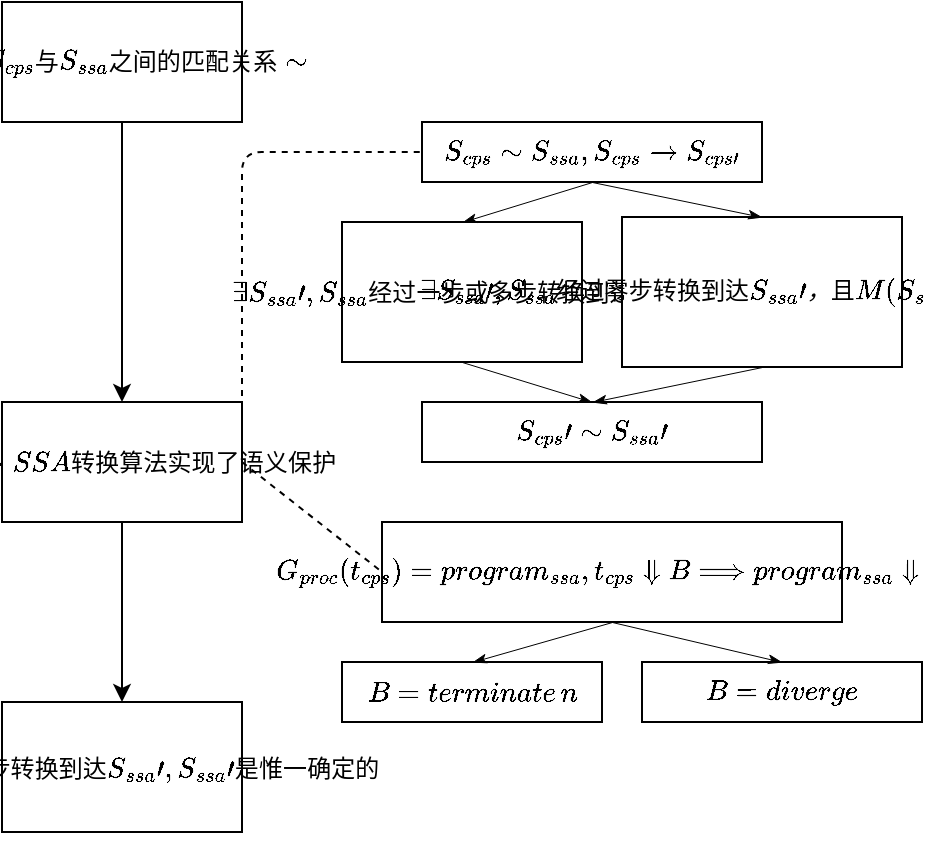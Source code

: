 <mxfile version="15.0.4" type="github">
  <diagram id="YxnLWLMO6ozUfLsjNVaU" name="Page-1">
    <mxGraphModel dx="782" dy="380" grid="1" gridSize="10" guides="1" tooltips="1" connect="1" arrows="1" fold="1" page="1" pageScale="1" pageWidth="827" pageHeight="1169" math="1" shadow="0">
      <root>
        <mxCell id="0" />
        <mxCell id="1" parent="0" />
        <mxCell id="k2wzW1dM9v49gatQuPnG-9" value="" style="edgeStyle=orthogonalEdgeStyle;rounded=0;orthogonalLoop=1;jettySize=auto;html=1;" parent="1" source="k2wzW1dM9v49gatQuPnG-1" target="k2wzW1dM9v49gatQuPnG-8" edge="1">
          <mxGeometry relative="1" as="geometry" />
        </mxCell>
        <mxCell id="k2wzW1dM9v49gatQuPnG-1" value="$$定义&lt;br&gt;S_{cps}与S_{ssa}&lt;br&gt;\\ 之间的匹配关系\sim$$" style="rounded=0;whiteSpace=wrap;html=1;" parent="1" vertex="1">
          <mxGeometry x="150" y="220" width="120" height="60" as="geometry" />
        </mxCell>
        <mxCell id="k2wzW1dM9v49gatQuPnG-23" value="" style="edgeStyle=orthogonalEdgeStyle;rounded=0;orthogonalLoop=1;jettySize=auto;html=1;" parent="1" source="k2wzW1dM9v49gatQuPnG-8" target="k2wzW1dM9v49gatQuPnG-22" edge="1">
          <mxGeometry relative="1" as="geometry" />
        </mxCell>
        <mxCell id="k2wzW1dM9v49gatQuPnG-8" value="$$CPS\rightarrow SSA转换\\ 算法实现了语义保护$$" style="whiteSpace=wrap;html=1;rounded=0;" parent="1" vertex="1">
          <mxGeometry x="150" y="420" width="120" height="60" as="geometry" />
        </mxCell>
        <mxCell id="k2wzW1dM9v49gatQuPnG-10" value="" style="endArrow=none;dashed=1;html=1;exitX=1;exitY=0.25;exitDx=0;exitDy=0;entryX=0;entryY=0.5;entryDx=0;entryDy=0;" parent="1" source="k2wzW1dM9v49gatQuPnG-8" target="k2wzW1dM9v49gatQuPnG-11" edge="1">
          <mxGeometry width="50" height="50" relative="1" as="geometry">
            <mxPoint x="280.0" y="190" as="sourcePoint" />
            <mxPoint x="300" y="280" as="targetPoint" />
            <Array as="points">
              <mxPoint x="270" y="295" />
            </Array>
          </mxGeometry>
        </mxCell>
        <mxCell id="k2wzW1dM9v49gatQuPnG-11" value="$$S_{cps}\sim S_{ssa},S_{cps}\rightarrow S_{cps\prime}&lt;br&gt;$$" style="rounded=0;whiteSpace=wrap;html=1;" parent="1" vertex="1">
          <mxGeometry x="360" y="280" width="170" height="30" as="geometry" />
        </mxCell>
        <mxCell id="k2wzW1dM9v49gatQuPnG-13" value="$$\exists&amp;nbsp;S_{ssa}\prime&lt;br&gt;,&amp;nbsp;S_{ssa} \\ 经过一步或多步转换\\ 到达 S_{ssa}\prime&lt;br&gt;$$" style="rounded=0;whiteSpace=wrap;html=1;" parent="1" vertex="1">
          <mxGeometry x="320" y="330" width="120" height="70" as="geometry" />
        </mxCell>
        <mxCell id="k2wzW1dM9v49gatQuPnG-14" value="$$\exists&amp;nbsp;S_{ssa}\prime&lt;br&gt;,&amp;nbsp;S_{ssa}经过\\零步转换到达 S_{ssa}\prime&lt;br&gt;，且\\ M(S_{ssa\prime})&amp;lt; M(S_{ssa})&lt;br&gt;$$" style="rounded=0;whiteSpace=wrap;html=1;" parent="1" vertex="1">
          <mxGeometry x="460" y="327.5" width="140" height="75" as="geometry" />
        </mxCell>
        <mxCell id="k2wzW1dM9v49gatQuPnG-16" value="$$S_{cps}\prime\sim S_{ssa}\prime&lt;br&gt;$$" style="rounded=0;whiteSpace=wrap;html=1;" parent="1" vertex="1">
          <mxGeometry x="360" y="420" width="170" height="30" as="geometry" />
        </mxCell>
        <mxCell id="k2wzW1dM9v49gatQuPnG-17" value="" style="endArrow=none;dashed=1;html=1;exitX=1;exitY=0.5;exitDx=0;exitDy=0;entryX=0;entryY=0.5;entryDx=0;entryDy=0;" parent="1" source="k2wzW1dM9v49gatQuPnG-8" target="k2wzW1dM9v49gatQuPnG-18" edge="1">
          <mxGeometry width="50" height="50" relative="1" as="geometry">
            <mxPoint x="390" y="350" as="sourcePoint" />
            <mxPoint x="310" y="500" as="targetPoint" />
          </mxGeometry>
        </mxCell>
        <mxCell id="k2wzW1dM9v49gatQuPnG-18" value="$$G_{proc}(t_{cps})=program_{ssa},\\ t_{cps}&lt;br&gt;\Downarrow B\Longrightarrow program_{ssa}\Downarrow B&lt;br&gt;$$" style="rounded=0;whiteSpace=wrap;html=1;" parent="1" vertex="1">
          <mxGeometry x="340" y="480" width="230" height="50" as="geometry" />
        </mxCell>
        <mxCell id="k2wzW1dM9v49gatQuPnG-19" value="$$B=terminate\, n$$" style="rounded=0;whiteSpace=wrap;html=1;" parent="1" vertex="1">
          <mxGeometry x="320" y="550" width="130" height="30" as="geometry" />
        </mxCell>
        <mxCell id="k2wzW1dM9v49gatQuPnG-20" value="$$B=diverge$$" style="rounded=0;whiteSpace=wrap;html=1;" parent="1" vertex="1">
          <mxGeometry x="470" y="550" width="140" height="30" as="geometry" />
        </mxCell>
        <mxCell id="k2wzW1dM9v49gatQuPnG-21" style="edgeStyle=orthogonalEdgeStyle;rounded=0;orthogonalLoop=1;jettySize=auto;html=1;exitX=0.5;exitY=1;exitDx=0;exitDy=0;" parent="1" source="k2wzW1dM9v49gatQuPnG-16" target="k2wzW1dM9v49gatQuPnG-16" edge="1">
          <mxGeometry relative="1" as="geometry" />
        </mxCell>
        <mxCell id="k2wzW1dM9v49gatQuPnG-22" value="$$S_{ssa}经过一步转换\\ 到达S_{ssa}\prime,\\ S_{ssa}\prime是惟一确定的&lt;br&gt;$$" style="whiteSpace=wrap;html=1;rounded=0;" parent="1" vertex="1">
          <mxGeometry x="150" y="570" width="120" height="65" as="geometry" />
        </mxCell>
        <mxCell id="k2wzW1dM9v49gatQuPnG-31" value="" style="endArrow=classicThin;html=1;strokeWidth=0.5;exitX=0.5;exitY=1;exitDx=0;exitDy=0;entryX=0.5;entryY=0;entryDx=0;entryDy=0;endFill=1;" parent="1" source="k2wzW1dM9v49gatQuPnG-11" target="k2wzW1dM9v49gatQuPnG-13" edge="1">
          <mxGeometry width="50" height="50" relative="1" as="geometry">
            <mxPoint x="390" y="450" as="sourcePoint" />
            <mxPoint x="440" y="400" as="targetPoint" />
          </mxGeometry>
        </mxCell>
        <mxCell id="k2wzW1dM9v49gatQuPnG-32" value="" style="endArrow=classicThin;html=1;strokeWidth=0.5;exitX=0.5;exitY=1;exitDx=0;exitDy=0;entryX=0.5;entryY=0;entryDx=0;entryDy=0;endFill=1;" parent="1" source="k2wzW1dM9v49gatQuPnG-11" target="k2wzW1dM9v49gatQuPnG-14" edge="1">
          <mxGeometry width="50" height="50" relative="1" as="geometry">
            <mxPoint x="415" y="320" as="sourcePoint" />
            <mxPoint x="390" y="340" as="targetPoint" />
          </mxGeometry>
        </mxCell>
        <mxCell id="k2wzW1dM9v49gatQuPnG-33" value="" style="endArrow=classicThin;html=1;strokeWidth=0.5;exitX=0.5;exitY=1;exitDx=0;exitDy=0;entryX=0.5;entryY=0;entryDx=0;entryDy=0;endFill=1;" parent="1" source="k2wzW1dM9v49gatQuPnG-13" target="k2wzW1dM9v49gatQuPnG-16" edge="1">
          <mxGeometry width="50" height="50" relative="1" as="geometry">
            <mxPoint x="415" y="320" as="sourcePoint" />
            <mxPoint x="390" y="340" as="targetPoint" />
          </mxGeometry>
        </mxCell>
        <mxCell id="k2wzW1dM9v49gatQuPnG-34" value="" style="endArrow=classicThin;html=1;strokeWidth=0.5;exitX=0.5;exitY=1;exitDx=0;exitDy=0;entryX=0.5;entryY=0;entryDx=0;entryDy=0;endFill=1;" parent="1" source="k2wzW1dM9v49gatQuPnG-14" target="k2wzW1dM9v49gatQuPnG-16" edge="1">
          <mxGeometry width="50" height="50" relative="1" as="geometry">
            <mxPoint x="425" y="330" as="sourcePoint" />
            <mxPoint x="400" y="350" as="targetPoint" />
          </mxGeometry>
        </mxCell>
        <mxCell id="k2wzW1dM9v49gatQuPnG-35" value="" style="endArrow=classicThin;html=1;strokeWidth=0.5;exitX=0.5;exitY=1;exitDx=0;exitDy=0;entryX=0.5;entryY=0;entryDx=0;entryDy=0;endFill=1;" parent="1" source="k2wzW1dM9v49gatQuPnG-18" target="k2wzW1dM9v49gatQuPnG-19" edge="1">
          <mxGeometry width="50" height="50" relative="1" as="geometry">
            <mxPoint x="390" y="410" as="sourcePoint" />
            <mxPoint x="455" y="430" as="targetPoint" />
          </mxGeometry>
        </mxCell>
        <mxCell id="k2wzW1dM9v49gatQuPnG-36" value="" style="endArrow=classicThin;html=1;strokeWidth=0.5;exitX=0.5;exitY=1;exitDx=0;exitDy=0;entryX=0.5;entryY=0;entryDx=0;entryDy=0;endFill=1;" parent="1" source="k2wzW1dM9v49gatQuPnG-18" target="k2wzW1dM9v49gatQuPnG-20" edge="1">
          <mxGeometry width="50" height="50" relative="1" as="geometry">
            <mxPoint x="465" y="540" as="sourcePoint" />
            <mxPoint x="395" y="560" as="targetPoint" />
          </mxGeometry>
        </mxCell>
      </root>
    </mxGraphModel>
  </diagram>
</mxfile>

